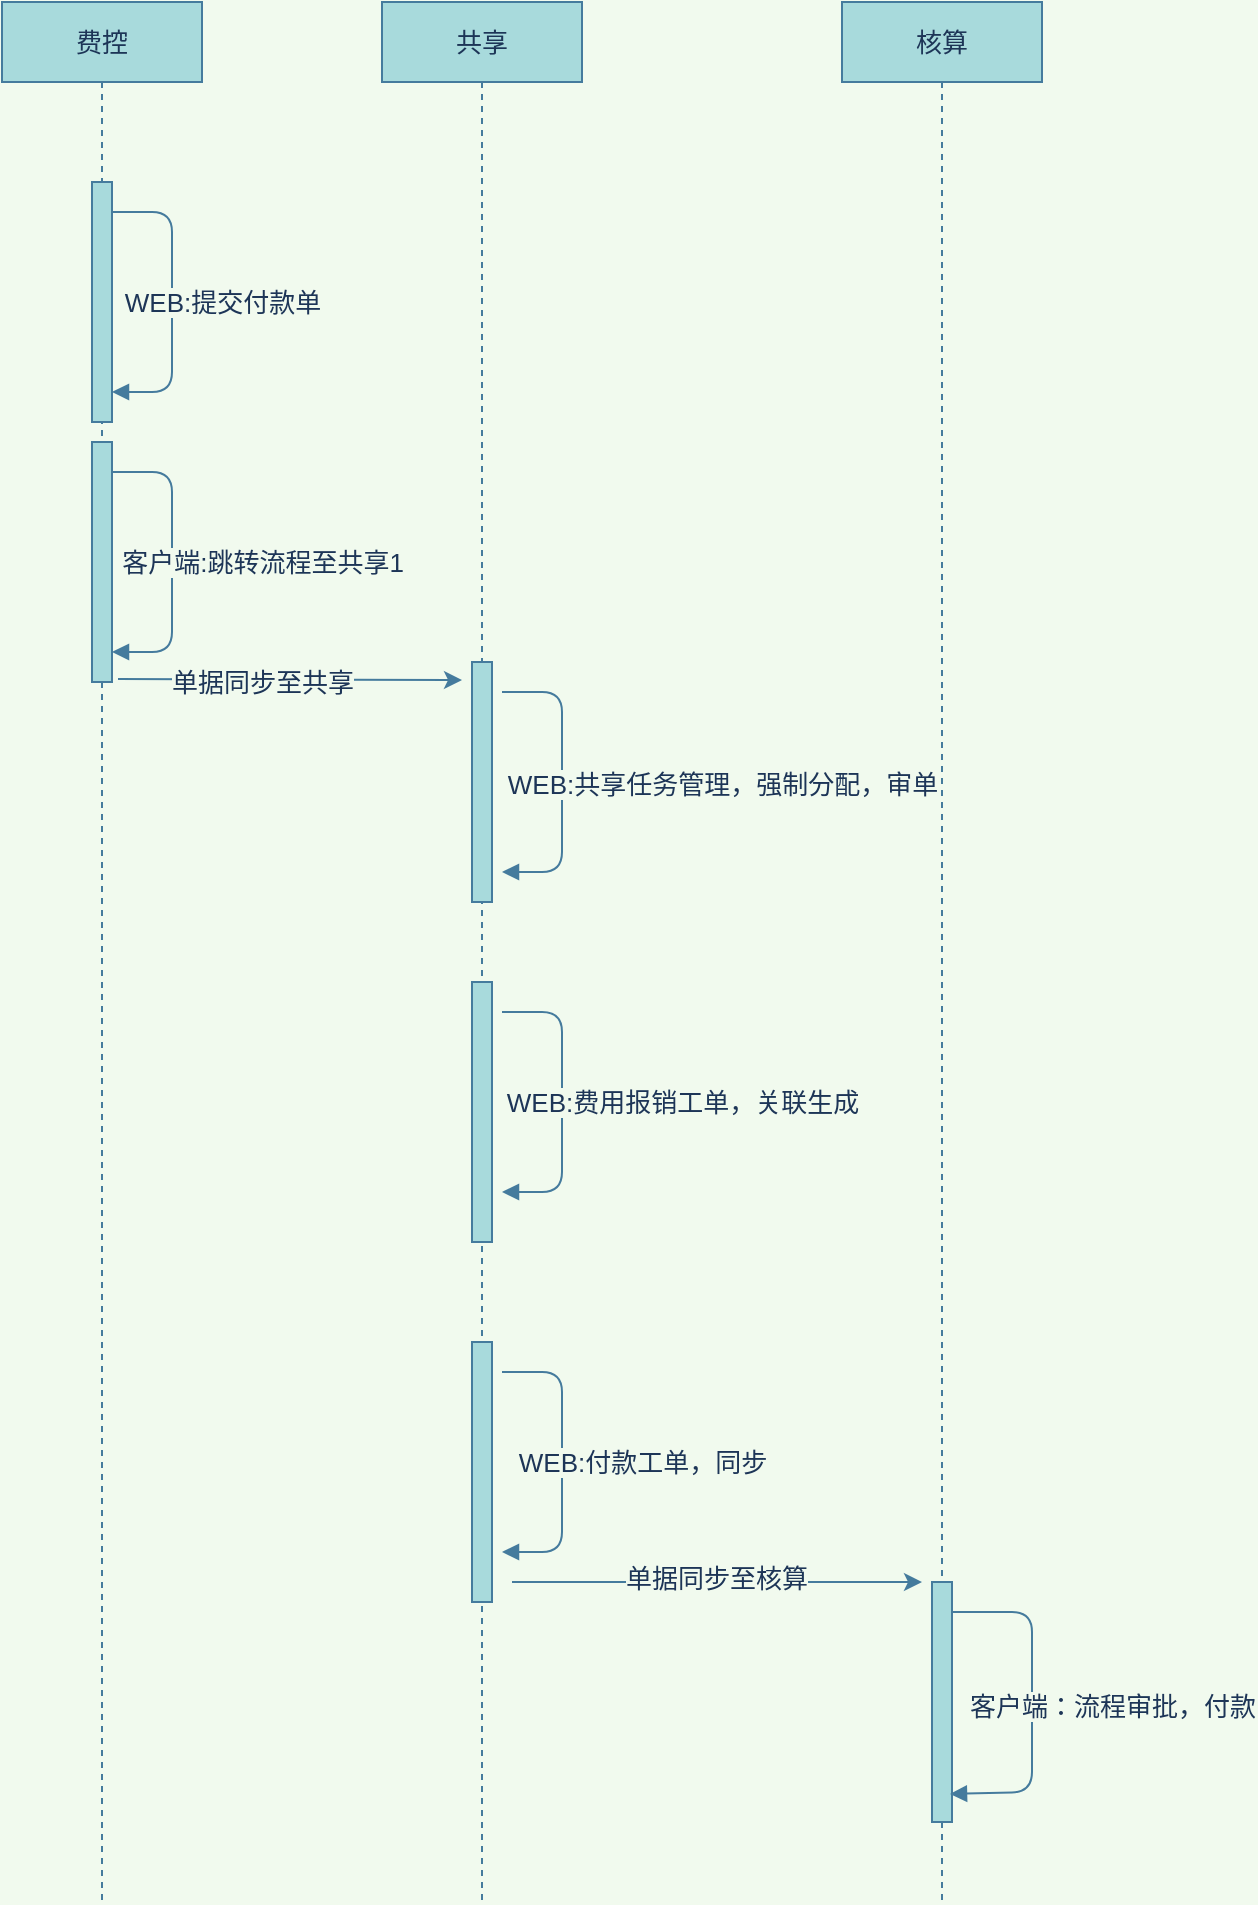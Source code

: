 <mxfile version="14.9.6" type="github">
  <diagram id="-Q8Mwh0dZwQf8Db3CPsu" name="Page-1">
    <mxGraphModel dx="1673" dy="896" grid="1" gridSize="10" guides="1" tooltips="1" connect="1" arrows="1" fold="1" page="1" pageScale="1" pageWidth="827" pageHeight="1169" background="#F1FAEE" math="0" shadow="0">
      <root>
        <mxCell id="0" />
        <mxCell id="1" parent="0" />
        <mxCell id="I2cCyIHyRf5JfS3AsA_S-3" value="共享" style="shape=umlLifeline;perimeter=lifelinePerimeter;whiteSpace=wrap;html=1;container=1;collapsible=0;recursiveResize=0;outlineConnect=0;fontSize=13;fillColor=#A8DADC;strokeColor=#457B9D;fontColor=#1D3557;" parent="1" vertex="1">
          <mxGeometry x="270" y="50" width="100" height="950" as="geometry" />
        </mxCell>
        <mxCell id="I2cCyIHyRf5JfS3AsA_S-9" value="" style="html=1;points=[];perimeter=orthogonalPerimeter;fontSize=13;fillColor=#A8DADC;strokeColor=#457B9D;fontColor=#1D3557;" parent="I2cCyIHyRf5JfS3AsA_S-3" vertex="1">
          <mxGeometry x="45" y="330" width="10" height="120" as="geometry" />
        </mxCell>
        <mxCell id="egHXlZeeRMXf2fOp3glK-7" value="" style="html=1;verticalAlign=bottom;labelBackgroundColor=none;endArrow=block;endFill=1;fontSize=13;strokeColor=#457B9D;fontColor=#1D3557;" parent="I2cCyIHyRf5JfS3AsA_S-3" edge="1">
          <mxGeometry width="160" relative="1" as="geometry">
            <mxPoint x="60" y="345" as="sourcePoint" />
            <mxPoint x="60" y="435" as="targetPoint" />
            <Array as="points">
              <mxPoint x="90" y="345" />
              <mxPoint x="90" y="395" />
              <mxPoint x="90" y="435" />
            </Array>
          </mxGeometry>
        </mxCell>
        <mxCell id="I2cCyIHyRf5JfS3AsA_S-5" value="费控" style="shape=umlLifeline;perimeter=lifelinePerimeter;whiteSpace=wrap;html=1;container=1;collapsible=0;recursiveResize=0;outlineConnect=0;fontSize=13;fillColor=#A8DADC;strokeColor=#457B9D;fontColor=#1D3557;" parent="1" vertex="1">
          <mxGeometry x="80" y="50" width="100" height="950" as="geometry" />
        </mxCell>
        <mxCell id="I2cCyIHyRf5JfS3AsA_S-6" value="" style="html=1;points=[];perimeter=orthogonalPerimeter;fontSize=13;fillColor=#A8DADC;strokeColor=#457B9D;fontColor=#1D3557;" parent="I2cCyIHyRf5JfS3AsA_S-5" vertex="1">
          <mxGeometry x="45" y="90" width="10" height="120" as="geometry" />
        </mxCell>
        <mxCell id="I2cCyIHyRf5JfS3AsA_S-7" value="核算" style="shape=umlLifeline;perimeter=lifelinePerimeter;whiteSpace=wrap;html=1;container=1;collapsible=0;recursiveResize=0;outlineConnect=0;fontSize=13;fillColor=#A8DADC;strokeColor=#457B9D;fontColor=#1D3557;" parent="1" vertex="1">
          <mxGeometry x="500" y="50" width="100" height="950" as="geometry" />
        </mxCell>
        <mxCell id="egHXlZeeRMXf2fOp3glK-15" value="" style="html=1;points=[];perimeter=orthogonalPerimeter;fontSize=13;fillColor=#A8DADC;strokeColor=#457B9D;fontColor=#1D3557;" parent="1" vertex="1">
          <mxGeometry x="125" y="270" width="10" height="120" as="geometry" />
        </mxCell>
        <mxCell id="egHXlZeeRMXf2fOp3glK-16" value="" style="html=1;verticalAlign=bottom;labelBackgroundColor=none;endArrow=block;endFill=1;fontSize=13;strokeColor=#457B9D;fontColor=#1D3557;" parent="1" edge="1">
          <mxGeometry width="160" relative="1" as="geometry">
            <mxPoint x="135" y="285" as="sourcePoint" />
            <mxPoint x="135" y="375" as="targetPoint" />
            <Array as="points">
              <mxPoint x="165" y="285" />
              <mxPoint x="165" y="310" />
              <mxPoint x="165" y="375" />
            </Array>
          </mxGeometry>
        </mxCell>
        <mxCell id="egHXlZeeRMXf2fOp3glK-19" value="&lt;font style=&quot;font-size: 13px&quot;&gt;客户端:跳转流程至共享1&lt;/font&gt;" style="edgeLabel;html=1;align=center;verticalAlign=middle;resizable=0;points=[];fontSize=13;fontColor=#1D3557;labelBackgroundColor=#F1FAEE;" parent="egHXlZeeRMXf2fOp3glK-16" vertex="1" connectable="0">
          <mxGeometry x="-0.04" y="-2" relative="1" as="geometry">
            <mxPoint x="47" y="3" as="offset" />
          </mxGeometry>
        </mxCell>
        <mxCell id="egHXlZeeRMXf2fOp3glK-21" value="" style="html=1;verticalAlign=bottom;labelBackgroundColor=none;endArrow=block;endFill=1;fontSize=13;strokeColor=#457B9D;fontColor=#1D3557;" parent="1" edge="1">
          <mxGeometry width="160" relative="1" as="geometry">
            <mxPoint x="135" y="155" as="sourcePoint" />
            <mxPoint x="135" y="245" as="targetPoint" />
            <Array as="points">
              <mxPoint x="165" y="155" />
              <mxPoint x="165" y="180" />
              <mxPoint x="165" y="245" />
            </Array>
          </mxGeometry>
        </mxCell>
        <mxCell id="egHXlZeeRMXf2fOp3glK-22" value="WEB:提交付款单" style="edgeLabel;html=1;align=center;verticalAlign=middle;resizable=0;points=[];fontSize=13;fontColor=#1D3557;labelBackgroundColor=#F1FAEE;" parent="egHXlZeeRMXf2fOp3glK-21" vertex="1" connectable="0">
          <mxGeometry x="-0.04" y="-2" relative="1" as="geometry">
            <mxPoint x="27" y="3" as="offset" />
          </mxGeometry>
        </mxCell>
        <mxCell id="egHXlZeeRMXf2fOp3glK-24" value="" style="endArrow=classic;html=1;fontSize=13;exitX=1.3;exitY=0.988;exitDx=0;exitDy=0;exitPerimeter=0;strokeColor=#457B9D;fontColor=#1D3557;labelBackgroundColor=#F1FAEE;" parent="1" source="egHXlZeeRMXf2fOp3glK-15" edge="1">
          <mxGeometry width="50" height="50" relative="1" as="geometry">
            <mxPoint x="390" y="390" as="sourcePoint" />
            <mxPoint x="310" y="389" as="targetPoint" />
          </mxGeometry>
        </mxCell>
        <mxCell id="egHXlZeeRMXf2fOp3glK-42" value="&lt;font style=&quot;font-size: 13px&quot;&gt;单据同步至共享&lt;/font&gt;" style="edgeLabel;html=1;align=center;verticalAlign=middle;resizable=0;points=[];fontColor=#1D3557;labelBackgroundColor=#F1FAEE;" parent="egHXlZeeRMXf2fOp3glK-24" vertex="1" connectable="0">
          <mxGeometry x="-0.258" relative="1" as="geometry">
            <mxPoint x="8" y="1" as="offset" />
          </mxGeometry>
        </mxCell>
        <mxCell id="I2cCyIHyRf5JfS3AsA_S-8" value="" style="html=1;points=[];perimeter=orthogonalPerimeter;fontSize=13;fillColor=#A8DADC;strokeColor=#457B9D;fontColor=#1D3557;" parent="1" vertex="1">
          <mxGeometry x="545" y="840" width="10" height="120" as="geometry" />
        </mxCell>
        <mxCell id="egHXlZeeRMXf2fOp3glK-9" value="" style="html=1;verticalAlign=bottom;labelBackgroundColor=none;endArrow=block;endFill=1;fontSize=13;strokeColor=#457B9D;fontColor=#1D3557;entryX=0.9;entryY=0.883;entryDx=0;entryDy=0;entryPerimeter=0;" parent="1" source="I2cCyIHyRf5JfS3AsA_S-8" edge="1" target="I2cCyIHyRf5JfS3AsA_S-8">
          <mxGeometry width="160" relative="1" as="geometry">
            <mxPoint x="565" y="855" as="sourcePoint" />
            <mxPoint x="565" y="945" as="targetPoint" />
            <Array as="points">
              <mxPoint x="595" y="855" />
              <mxPoint x="595" y="945" />
            </Array>
          </mxGeometry>
        </mxCell>
        <mxCell id="egHXlZeeRMXf2fOp3glK-29" value="客户端：流程审批，付款" style="edgeLabel;html=1;align=center;verticalAlign=middle;resizable=0;points=[];fontSize=13;fontColor=#1D3557;labelBackgroundColor=#F1FAEE;" parent="egHXlZeeRMXf2fOp3glK-9" vertex="1" connectable="0">
          <mxGeometry x="-0.171" y="-1" relative="1" as="geometry">
            <mxPoint x="41" y="16" as="offset" />
          </mxGeometry>
        </mxCell>
        <mxCell id="egHXlZeeRMXf2fOp3glK-36" value="" style="html=1;points=[];perimeter=orthogonalPerimeter;fontSize=13;fillColor=#A8DADC;strokeColor=#457B9D;fontColor=#1D3557;" parent="1" vertex="1">
          <mxGeometry x="315" y="540" width="10" height="130" as="geometry" />
        </mxCell>
        <mxCell id="egHXlZeeRMXf2fOp3glK-37" value="" style="html=1;verticalAlign=bottom;labelBackgroundColor=none;endArrow=block;endFill=1;fontSize=13;strokeColor=#457B9D;fontColor=#1D3557;" parent="1" edge="1">
          <mxGeometry width="160" relative="1" as="geometry">
            <mxPoint x="330" y="555" as="sourcePoint" />
            <mxPoint x="330" y="645" as="targetPoint" />
            <Array as="points">
              <mxPoint x="360" y="555" />
              <mxPoint x="360" y="605" />
              <mxPoint x="360" y="645" />
            </Array>
          </mxGeometry>
        </mxCell>
        <mxCell id="egHXlZeeRMXf2fOp3glK-38" value="WEB:共享任务管理，强制分配，审单" style="edgeLabel;html=1;align=center;verticalAlign=middle;resizable=0;points=[];fontSize=13;fontColor=#1D3557;labelBackgroundColor=#F1FAEE;" parent="egHXlZeeRMXf2fOp3glK-37" vertex="1" connectable="0">
          <mxGeometry x="-0.061" y="-1" relative="1" as="geometry">
            <mxPoint x="81" y="-155" as="offset" />
          </mxGeometry>
        </mxCell>
        <mxCell id="egHXlZeeRMXf2fOp3glK-40" value="WEB:费用报销工单，关联生成" style="edgeLabel;html=1;align=center;verticalAlign=middle;resizable=0;points=[];fontSize=13;fontColor=#1D3557;labelBackgroundColor=#F1FAEE;" parent="egHXlZeeRMXf2fOp3glK-37" vertex="1" connectable="0">
          <mxGeometry x="-0.064" y="-4" relative="1" as="geometry">
            <mxPoint x="64" y="5" as="offset" />
          </mxGeometry>
        </mxCell>
        <mxCell id="egHXlZeeRMXf2fOp3glK-41" value="" style="endArrow=classic;html=1;fontSize=13;strokeColor=#457B9D;fontColor=#1D3557;labelBackgroundColor=#F1FAEE;" parent="1" edge="1">
          <mxGeometry width="50" height="50" relative="1" as="geometry">
            <mxPoint x="335" y="840" as="sourcePoint" />
            <mxPoint x="540" y="840" as="targetPoint" />
            <Array as="points">
              <mxPoint x="465" y="840" />
              <mxPoint x="485" y="840" />
            </Array>
          </mxGeometry>
        </mxCell>
        <mxCell id="egHXlZeeRMXf2fOp3glK-43" value="单据同步至核算" style="edgeLabel;html=1;align=center;verticalAlign=middle;resizable=0;points=[];fontColor=#1D3557;fontSize=13;labelBackgroundColor=#F1FAEE;" parent="egHXlZeeRMXf2fOp3glK-41" vertex="1" connectable="0">
          <mxGeometry x="-0.011" y="2" relative="1" as="geometry">
            <mxPoint as="offset" />
          </mxGeometry>
        </mxCell>
        <mxCell id="BylAi0jOUNPmifk4Bmm5-1" value="" style="html=1;points=[];perimeter=orthogonalPerimeter;fontSize=13;fillColor=#A8DADC;strokeColor=#457B9D;fontColor=#1D3557;" vertex="1" parent="1">
          <mxGeometry x="315" y="720" width="10" height="130" as="geometry" />
        </mxCell>
        <mxCell id="BylAi0jOUNPmifk4Bmm5-2" value="" style="html=1;verticalAlign=bottom;labelBackgroundColor=none;endArrow=block;endFill=1;fontSize=13;strokeColor=#457B9D;fontColor=#1D3557;" edge="1" parent="1">
          <mxGeometry width="160" relative="1" as="geometry">
            <mxPoint x="330" y="735" as="sourcePoint" />
            <mxPoint x="330" y="825" as="targetPoint" />
            <Array as="points">
              <mxPoint x="360" y="735" />
              <mxPoint x="360" y="785" />
              <mxPoint x="360" y="825" />
            </Array>
          </mxGeometry>
        </mxCell>
        <mxCell id="BylAi0jOUNPmifk4Bmm5-4" value="WEB:付款工单，同步" style="edgeLabel;html=1;align=center;verticalAlign=middle;resizable=0;points=[];fontSize=13;fontColor=#1D3557;labelBackgroundColor=#F1FAEE;" vertex="1" connectable="0" parent="BylAi0jOUNPmifk4Bmm5-2">
          <mxGeometry x="-0.064" y="-4" relative="1" as="geometry">
            <mxPoint x="44" y="5" as="offset" />
          </mxGeometry>
        </mxCell>
      </root>
    </mxGraphModel>
  </diagram>
</mxfile>
